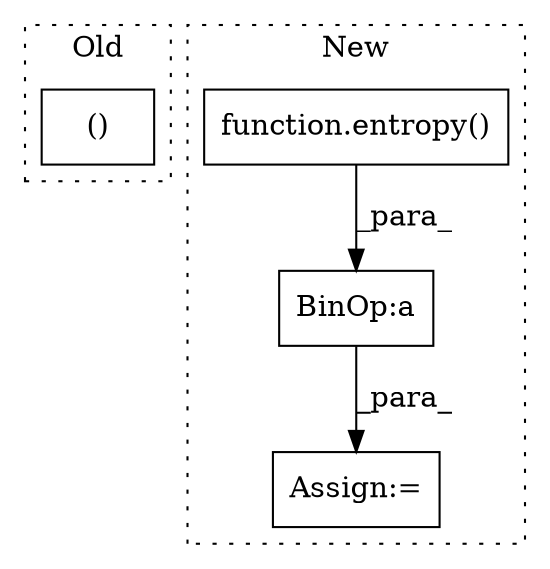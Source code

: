 digraph G {
subgraph cluster0 {
1 [label="()" a="54" s="4702" l="14" shape="box"];
label = "Old";
style="dotted";
}
subgraph cluster1 {
2 [label="function.entropy()" a="75" s="5144,5153" l="8,1" shape="box"];
3 [label="BinOp:a" a="82" s="5210" l="3" shape="box"];
4 [label="Assign:=" a="68" s="5201" l="3" shape="box"];
label = "New";
style="dotted";
}
2 -> 3 [label="_para_"];
3 -> 4 [label="_para_"];
}